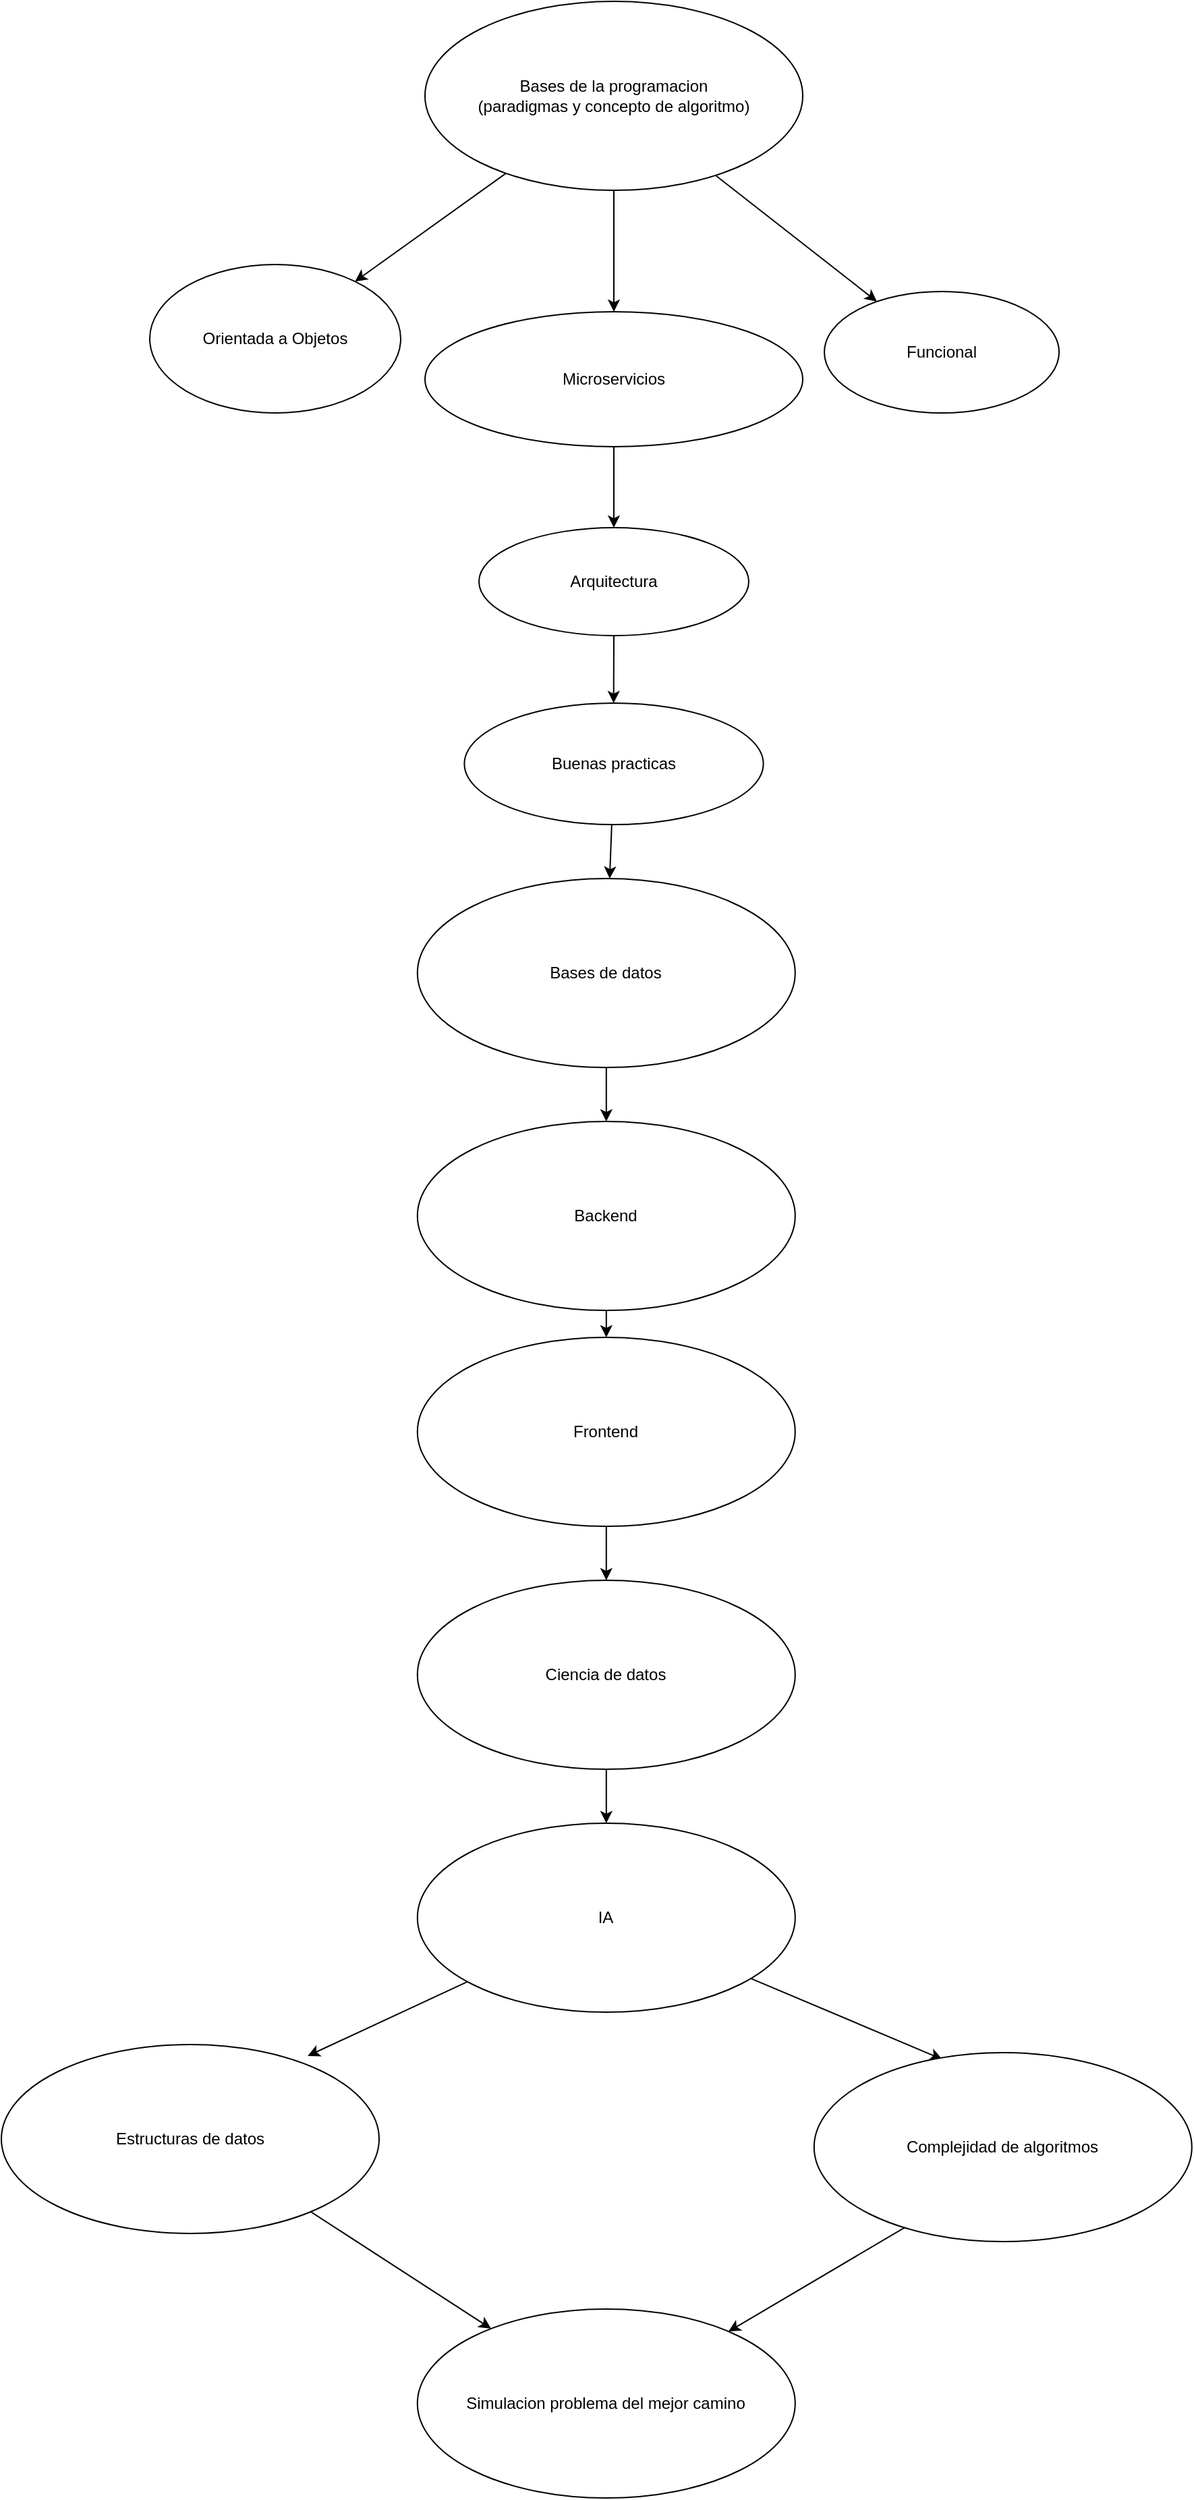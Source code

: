 <mxfile>
    <diagram id="MWOBIWK8se8Zw-B5RcJ-" name="Página-1">
        <mxGraphModel dx="592" dy="348" grid="1" gridSize="10" guides="1" tooltips="1" connect="1" arrows="1" fold="1" page="1" pageScale="1" pageWidth="1654" pageHeight="2336" math="0" shadow="0">
            <root>
                <mxCell id="0"/>
                <mxCell id="1" parent="0"/>
                <mxCell id="6" style="edgeStyle=none;html=1;" parent="1" source="2" target="3" edge="1">
                    <mxGeometry relative="1" as="geometry"/>
                </mxCell>
                <mxCell id="7" style="edgeStyle=none;html=1;" parent="1" source="2" target="5" edge="1">
                    <mxGeometry relative="1" as="geometry"/>
                </mxCell>
                <mxCell id="8" style="edgeStyle=none;html=1;" parent="1" source="2" target="4" edge="1">
                    <mxGeometry relative="1" as="geometry"/>
                </mxCell>
                <mxCell id="2" value="Bases de la programacion&lt;br&gt;(paradigmas y concepto de algoritmo)" style="ellipse;whiteSpace=wrap;html=1;" parent="1" vertex="1">
                    <mxGeometry x="700" y="90" width="280" height="140" as="geometry"/>
                </mxCell>
                <mxCell id="3" value="Orientada a Objetos" style="ellipse;whiteSpace=wrap;html=1;" parent="1" vertex="1">
                    <mxGeometry x="496" y="285" width="186" height="110" as="geometry"/>
                </mxCell>
                <mxCell id="4" value="Funcional" style="ellipse;whiteSpace=wrap;html=1;" parent="1" vertex="1">
                    <mxGeometry x="996" y="305" width="174" height="90" as="geometry"/>
                </mxCell>
                <mxCell id="31" style="edgeStyle=none;html=1;" parent="1" source="5" target="29" edge="1">
                    <mxGeometry relative="1" as="geometry"/>
                </mxCell>
                <mxCell id="5" value="Microservicios" style="ellipse;whiteSpace=wrap;html=1;" parent="1" vertex="1">
                    <mxGeometry x="700" y="320" width="280" height="100" as="geometry"/>
                </mxCell>
                <mxCell id="15" style="edgeStyle=none;html=1;" parent="1" source="9" target="14" edge="1">
                    <mxGeometry relative="1" as="geometry"/>
                </mxCell>
                <mxCell id="9" value="Bases de datos" style="ellipse;whiteSpace=wrap;html=1;" parent="1" vertex="1">
                    <mxGeometry x="694.4" y="740" width="280" height="140" as="geometry"/>
                </mxCell>
                <mxCell id="17" style="edgeStyle=none;html=1;" parent="1" source="14" target="16" edge="1">
                    <mxGeometry relative="1" as="geometry"/>
                </mxCell>
                <mxCell id="14" value="Backend" style="ellipse;whiteSpace=wrap;html=1;" parent="1" vertex="1">
                    <mxGeometry x="694.4" y="920" width="280" height="140" as="geometry"/>
                </mxCell>
                <mxCell id="19" style="edgeStyle=none;html=1;" parent="1" source="16" target="18" edge="1">
                    <mxGeometry relative="1" as="geometry"/>
                </mxCell>
                <mxCell id="16" value="Frontend" style="ellipse;whiteSpace=wrap;html=1;" parent="1" vertex="1">
                    <mxGeometry x="694.4" y="1080" width="280" height="140" as="geometry"/>
                </mxCell>
                <mxCell id="21" style="edgeStyle=none;html=1;" parent="1" source="18" target="20" edge="1">
                    <mxGeometry relative="1" as="geometry"/>
                </mxCell>
                <mxCell id="18" value="Ciencia de datos" style="ellipse;whiteSpace=wrap;html=1;" parent="1" vertex="1">
                    <mxGeometry x="694.4" y="1260" width="280" height="140" as="geometry"/>
                </mxCell>
                <mxCell id="24" style="edgeStyle=none;html=1;" parent="1" source="20" edge="1">
                    <mxGeometry relative="1" as="geometry">
                        <mxPoint x="613.126" y="1612.441" as="targetPoint"/>
                    </mxGeometry>
                </mxCell>
                <mxCell id="25" style="edgeStyle=none;html=1;" parent="1" source="20" edge="1">
                    <mxGeometry relative="1" as="geometry">
                        <mxPoint x="1083.344" y="1614.892" as="targetPoint"/>
                    </mxGeometry>
                </mxCell>
                <mxCell id="20" value="IA" style="ellipse;whiteSpace=wrap;html=1;" parent="1" vertex="1">
                    <mxGeometry x="694.4" y="1440" width="280" height="140" as="geometry"/>
                </mxCell>
                <mxCell id="27" style="edgeStyle=none;html=1;" parent="1" target="26" edge="1">
                    <mxGeometry relative="1" as="geometry">
                        <mxPoint x="596.003" y="1715.39" as="sourcePoint"/>
                    </mxGeometry>
                </mxCell>
                <mxCell id="22" value="Estructuras de datos" style="ellipse;whiteSpace=wrap;html=1;" parent="1" vertex="1">
                    <mxGeometry x="386" y="1604" width="280" height="140" as="geometry"/>
                </mxCell>
                <mxCell id="28" style="edgeStyle=none;html=1;" parent="1" target="26" edge="1">
                    <mxGeometry relative="1" as="geometry">
                        <mxPoint x="1099.968" y="1713.437" as="sourcePoint"/>
                    </mxGeometry>
                </mxCell>
                <mxCell id="23" value="Complejidad de algoritmos" style="ellipse;whiteSpace=wrap;html=1;" parent="1" vertex="1">
                    <mxGeometry x="988.4" y="1610" width="280" height="140" as="geometry"/>
                </mxCell>
                <mxCell id="26" value="Simulacion problema del mejor camino" style="ellipse;whiteSpace=wrap;html=1;" parent="1" vertex="1">
                    <mxGeometry x="694.4" y="1800" width="280" height="140" as="geometry"/>
                </mxCell>
                <mxCell id="32" style="edgeStyle=none;html=1;" parent="1" source="29" target="30" edge="1">
                    <mxGeometry relative="1" as="geometry"/>
                </mxCell>
                <mxCell id="29" value="Arquitectura" style="ellipse;whiteSpace=wrap;html=1;" parent="1" vertex="1">
                    <mxGeometry x="740" y="480" width="200" height="80" as="geometry"/>
                </mxCell>
                <mxCell id="33" style="edgeStyle=none;html=1;" parent="1" source="30" target="9" edge="1">
                    <mxGeometry relative="1" as="geometry"/>
                </mxCell>
                <mxCell id="30" value="Buenas practicas" style="ellipse;whiteSpace=wrap;html=1;" parent="1" vertex="1">
                    <mxGeometry x="729.2" y="610" width="221.6" height="90" as="geometry"/>
                </mxCell>
            </root>
        </mxGraphModel>
    </diagram>
</mxfile>